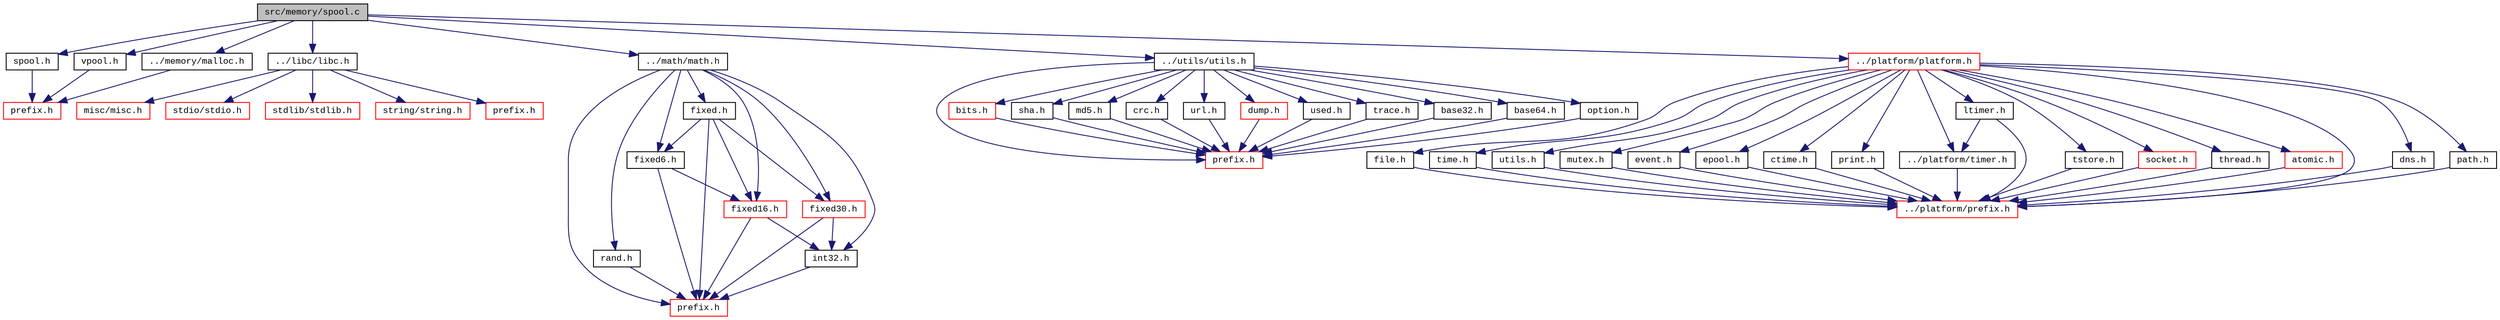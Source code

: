 digraph "src/memory/spool.c"
{
  edge [fontname="CourierNew",fontsize="10",labelfontname="CourierNew",labelfontsize="10"];
  node [fontname="CourierNew",fontsize="10",shape=record];
  Node1 [label="src/memory/spool.c",height=0.2,width=0.4,color="black", fillcolor="grey75", style="filled" fontcolor="black"];
  Node1 -> Node2 [color="midnightblue",fontsize="10",style="solid",fontname="CourierNew"];
  Node2 [label="spool.h",height=0.2,width=0.4,color="black", fillcolor="white", style="filled",URL="$d7/d0c/spool_8h.html"];
  Node2 -> Node3 [color="midnightblue",fontsize="10",style="solid",fontname="CourierNew"];
  Node3 [label="prefix.h",height=0.2,width=0.4,color="red", fillcolor="white", style="filled",URL="$d0/dad/memory_2prefix_8h_source.html"];
  Node1 -> Node4 [color="midnightblue",fontsize="10",style="solid",fontname="CourierNew"];
  Node4 [label="vpool.h",height=0.2,width=0.4,color="black", fillcolor="white", style="filled",URL="$d4/d83/vpool_8h.html"];
  Node4 -> Node3 [color="midnightblue",fontsize="10",style="solid",fontname="CourierNew"];
  Node1 -> Node5 [color="midnightblue",fontsize="10",style="solid",fontname="CourierNew"];
  Node5 [label="../memory/malloc.h",height=0.2,width=0.4,color="black", fillcolor="white", style="filled",URL="$d1/dd8/memory_2malloc_8h_source.html"];
  Node5 -> Node3 [color="midnightblue",fontsize="10",style="solid",fontname="CourierNew"];
  Node1 -> Node6 [color="midnightblue",fontsize="10",style="solid",fontname="CourierNew"];
  Node6 [label="../libc/libc.h",height=0.2,width=0.4,color="black", fillcolor="white", style="filled",URL="$db/dc8/libc_8h.html"];
  Node6 -> Node7 [color="midnightblue",fontsize="10",style="solid",fontname="CourierNew"];
  Node7 [label="prefix.h",height=0.2,width=0.4,color="red", fillcolor="white", style="filled",URL="$d4/df0/libc_2prefix_8h_source.html"];
  Node6 -> Node8 [color="midnightblue",fontsize="10",style="solid",fontname="CourierNew"];
  Node8 [label="misc/misc.h",height=0.2,width=0.4,color="red", fillcolor="white", style="filled",URL="$d4/d08/misc_8h.html"];
  Node6 -> Node9 [color="midnightblue",fontsize="10",style="solid",fontname="CourierNew"];
  Node9 [label="stdio/stdio.h",height=0.2,width=0.4,color="red", fillcolor="white", style="filled",URL="$d6/dd1/stdio_8h.html"];
  Node6 -> Node10 [color="midnightblue",fontsize="10",style="solid",fontname="CourierNew"];
  Node10 [label="stdlib/stdlib.h",height=0.2,width=0.4,color="red", fillcolor="white", style="filled",URL="$dc/d9c/stdlib_8h.html"];
  Node6 -> Node11 [color="midnightblue",fontsize="10",style="solid",fontname="CourierNew"];
  Node11 [label="string/string.h",height=0.2,width=0.4,color="red", fillcolor="white", style="filled",URL="$da/d52/libc_2string_2string_8h_source.html"];
  Node1 -> Node12 [color="midnightblue",fontsize="10",style="solid",fontname="CourierNew"];
  Node12 [label="../math/math.h",height=0.2,width=0.4,color="black", fillcolor="white", style="filled",URL="$d9/d8c/math_2math_8h_source.html"];
  Node12 -> Node13 [color="midnightblue",fontsize="10",style="solid",fontname="CourierNew"];
  Node13 [label="prefix.h",height=0.2,width=0.4,color="red", fillcolor="white", style="filled",URL="$d5/d8d/math_2prefix_8h_source.html"];
  Node12 -> Node14 [color="midnightblue",fontsize="10",style="solid",fontname="CourierNew"];
  Node14 [label="rand.h",height=0.2,width=0.4,color="black", fillcolor="white", style="filled",URL="$d5/d66/rand_8h.html"];
  Node14 -> Node13 [color="midnightblue",fontsize="10",style="solid",fontname="CourierNew"];
  Node12 -> Node15 [color="midnightblue",fontsize="10",style="solid",fontname="CourierNew"];
  Node15 [label="int32.h",height=0.2,width=0.4,color="black", fillcolor="white", style="filled",URL="$d9/d74/int32_8h.html"];
  Node15 -> Node13 [color="midnightblue",fontsize="10",style="solid",fontname="CourierNew"];
  Node12 -> Node16 [color="midnightblue",fontsize="10",style="solid",fontname="CourierNew"];
  Node16 [label="fixed6.h",height=0.2,width=0.4,color="black", fillcolor="white", style="filled",URL="$da/df6/fixed6_8h.html"];
  Node16 -> Node13 [color="midnightblue",fontsize="10",style="solid",fontname="CourierNew"];
  Node16 -> Node17 [color="midnightblue",fontsize="10",style="solid",fontname="CourierNew"];
  Node17 [label="fixed16.h",height=0.2,width=0.4,color="red", fillcolor="white", style="filled",URL="$d1/d1f/fixed16_8h.html"];
  Node17 -> Node13 [color="midnightblue",fontsize="10",style="solid",fontname="CourierNew"];
  Node17 -> Node15 [color="midnightblue",fontsize="10",style="solid",fontname="CourierNew"];
  Node12 -> Node17 [color="midnightblue",fontsize="10",style="solid",fontname="CourierNew"];
  Node12 -> Node18 [color="midnightblue",fontsize="10",style="solid",fontname="CourierNew"];
  Node18 [label="fixed30.h",height=0.2,width=0.4,color="red", fillcolor="white", style="filled",URL="$d0/de2/fixed30_8h.html"];
  Node18 -> Node13 [color="midnightblue",fontsize="10",style="solid",fontname="CourierNew"];
  Node18 -> Node15 [color="midnightblue",fontsize="10",style="solid",fontname="CourierNew"];
  Node12 -> Node19 [color="midnightblue",fontsize="10",style="solid",fontname="CourierNew"];
  Node19 [label="fixed.h",height=0.2,width=0.4,color="black", fillcolor="white", style="filled",URL="$dd/d58/fixed_8h.html"];
  Node19 -> Node13 [color="midnightblue",fontsize="10",style="solid",fontname="CourierNew"];
  Node19 -> Node16 [color="midnightblue",fontsize="10",style="solid",fontname="CourierNew"];
  Node19 -> Node17 [color="midnightblue",fontsize="10",style="solid",fontname="CourierNew"];
  Node19 -> Node18 [color="midnightblue",fontsize="10",style="solid",fontname="CourierNew"];
  Node1 -> Node20 [color="midnightblue",fontsize="10",style="solid",fontname="CourierNew"];
  Node20 [label="../utils/utils.h",height=0.2,width=0.4,color="black", fillcolor="white", style="filled",URL="$de/d2f/utils_2utils_8h_source.html"];
  Node20 -> Node21 [color="midnightblue",fontsize="10",style="solid",fontname="CourierNew"];
  Node21 [label="prefix.h",height=0.2,width=0.4,color="red", fillcolor="white", style="filled",URL="$de/d60/utils_2prefix_8h_source.html"];
  Node20 -> Node22 [color="midnightblue",fontsize="10",style="solid",fontname="CourierNew"];
  Node22 [label="bits.h",height=0.2,width=0.4,color="red", fillcolor="white", style="filled",URL="$df/db9/bits_8h_source.html"];
  Node22 -> Node21 [color="midnightblue",fontsize="10",style="solid",fontname="CourierNew"];
  Node20 -> Node23 [color="midnightblue",fontsize="10",style="solid",fontname="CourierNew"];
  Node23 [label="sha.h",height=0.2,width=0.4,color="black", fillcolor="white", style="filled",URL="$d9/d61/sha_8h.html"];
  Node23 -> Node21 [color="midnightblue",fontsize="10",style="solid",fontname="CourierNew"];
  Node20 -> Node24 [color="midnightblue",fontsize="10",style="solid",fontname="CourierNew"];
  Node24 [label="md5.h",height=0.2,width=0.4,color="black", fillcolor="white", style="filled",URL="$da/db0/md5_8h.html"];
  Node24 -> Node21 [color="midnightblue",fontsize="10",style="solid",fontname="CourierNew"];
  Node20 -> Node25 [color="midnightblue",fontsize="10",style="solid",fontname="CourierNew"];
  Node25 [label="crc.h",height=0.2,width=0.4,color="black", fillcolor="white", style="filled",URL="$dc/de6/crc_8h_source.html"];
  Node25 -> Node21 [color="midnightblue",fontsize="10",style="solid",fontname="CourierNew"];
  Node20 -> Node26 [color="midnightblue",fontsize="10",style="solid",fontname="CourierNew"];
  Node26 [label="url.h",height=0.2,width=0.4,color="black", fillcolor="white", style="filled",URL="$de/d6c/utils_2url_8h_source.html"];
  Node26 -> Node21 [color="midnightblue",fontsize="10",style="solid",fontname="CourierNew"];
  Node20 -> Node27 [color="midnightblue",fontsize="10",style="solid",fontname="CourierNew"];
  Node27 [label="dump.h",height=0.2,width=0.4,color="red", fillcolor="white", style="filled",URL="$d5/de5/dump_8h.html"];
  Node27 -> Node21 [color="midnightblue",fontsize="10",style="solid",fontname="CourierNew"];
  Node20 -> Node28 [color="midnightblue",fontsize="10",style="solid",fontname="CourierNew"];
  Node28 [label="used.h",height=0.2,width=0.4,color="black", fillcolor="white", style="filled",URL="$d4/d2b/used_8h.html"];
  Node28 -> Node21 [color="midnightblue",fontsize="10",style="solid",fontname="CourierNew"];
  Node20 -> Node29 [color="midnightblue",fontsize="10",style="solid",fontname="CourierNew"];
  Node29 [label="trace.h",height=0.2,width=0.4,color="black", fillcolor="white", style="filled",URL="$da/d18/utils_2trace_8h_source.html"];
  Node29 -> Node21 [color="midnightblue",fontsize="10",style="solid",fontname="CourierNew"];
  Node20 -> Node30 [color="midnightblue",fontsize="10",style="solid",fontname="CourierNew"];
  Node30 [label="base32.h",height=0.2,width=0.4,color="black", fillcolor="white", style="filled",URL="$d8/d33/base32_8h.html"];
  Node30 -> Node21 [color="midnightblue",fontsize="10",style="solid",fontname="CourierNew"];
  Node20 -> Node31 [color="midnightblue",fontsize="10",style="solid",fontname="CourierNew"];
  Node31 [label="base64.h",height=0.2,width=0.4,color="black", fillcolor="white", style="filled",URL="$d2/d6f/base64_8h_source.html"];
  Node31 -> Node21 [color="midnightblue",fontsize="10",style="solid",fontname="CourierNew"];
  Node20 -> Node32 [color="midnightblue",fontsize="10",style="solid",fontname="CourierNew"];
  Node32 [label="option.h",height=0.2,width=0.4,color="black", fillcolor="white", style="filled",URL="$db/db8/option_8h.html"];
  Node32 -> Node21 [color="midnightblue",fontsize="10",style="solid",fontname="CourierNew"];
  Node1 -> Node33 [color="midnightblue",fontsize="10",style="solid",fontname="CourierNew"];
  Node33 [label="../platform/platform.h",height=0.2,width=0.4,color="red", fillcolor="white", style="filled",URL="$de/d03/platform_8h.html"];
  Node33 -> Node34 [color="midnightblue",fontsize="10",style="solid",fontname="CourierNew"];
  Node34 [label="../platform/prefix.h",height=0.2,width=0.4,color="red", fillcolor="white", style="filled",URL="$db/dfa/platform_2prefix_8h_source.html"];
  Node33 -> Node35 [color="midnightblue",fontsize="10",style="solid",fontname="CourierNew"];
  Node35 [label="dns.h",height=0.2,width=0.4,color="black", fillcolor="white", style="filled",URL="$d9/d31/platform_2dns_8h_source.html"];
  Node35 -> Node34 [color="midnightblue",fontsize="10",style="solid",fontname="CourierNew"];
  Node33 -> Node36 [color="midnightblue",fontsize="10",style="solid",fontname="CourierNew"];
  Node36 [label="path.h",height=0.2,width=0.4,color="black", fillcolor="white", style="filled",URL="$d7/dd4/path_8h_source.html"];
  Node36 -> Node34 [color="midnightblue",fontsize="10",style="solid",fontname="CourierNew"];
  Node33 -> Node37 [color="midnightblue",fontsize="10",style="solid",fontname="CourierNew"];
  Node37 [label="file.h",height=0.2,width=0.4,color="black", fillcolor="white", style="filled",URL="$d2/d4d/file_8h.html"];
  Node37 -> Node34 [color="midnightblue",fontsize="10",style="solid",fontname="CourierNew"];
  Node33 -> Node38 [color="midnightblue",fontsize="10",style="solid",fontname="CourierNew"];
  Node38 [label="time.h",height=0.2,width=0.4,color="black", fillcolor="white", style="filled",URL="$db/d97/platform_2time_8h_source.html"];
  Node38 -> Node34 [color="midnightblue",fontsize="10",style="solid",fontname="CourierNew"];
  Node33 -> Node39 [color="midnightblue",fontsize="10",style="solid",fontname="CourierNew"];
  Node39 [label="utils.h",height=0.2,width=0.4,color="black", fillcolor="white", style="filled",URL="$db/ddd/platform_2utils_8h_source.html"];
  Node39 -> Node34 [color="midnightblue",fontsize="10",style="solid",fontname="CourierNew"];
  Node33 -> Node40 [color="midnightblue",fontsize="10",style="solid",fontname="CourierNew"];
  Node40 [label="mutex.h",height=0.2,width=0.4,color="black", fillcolor="white", style="filled",URL="$d0/df8/mutex_8h.html"];
  Node40 -> Node34 [color="midnightblue",fontsize="10",style="solid",fontname="CourierNew"];
  Node33 -> Node41 [color="midnightblue",fontsize="10",style="solid",fontname="CourierNew"];
  Node41 [label="event.h",height=0.2,width=0.4,color="black", fillcolor="white", style="filled",URL="$dd/d20/event_8h.html"];
  Node41 -> Node34 [color="midnightblue",fontsize="10",style="solid",fontname="CourierNew"];
  Node33 -> Node42 [color="midnightblue",fontsize="10",style="solid",fontname="CourierNew"];
  Node42 [label="epool.h",height=0.2,width=0.4,color="black", fillcolor="white", style="filled",URL="$db/da4/epool_8h.html"];
  Node42 -> Node34 [color="midnightblue",fontsize="10",style="solid",fontname="CourierNew"];
  Node33 -> Node43 [color="midnightblue",fontsize="10",style="solid",fontname="CourierNew"];
  Node43 [label="ctime.h",height=0.2,width=0.4,color="black", fillcolor="white", style="filled",URL="$d4/d0b/ctime_8h.html"];
  Node43 -> Node34 [color="midnightblue",fontsize="10",style="solid",fontname="CourierNew"];
  Node33 -> Node44 [color="midnightblue",fontsize="10",style="solid",fontname="CourierNew"];
  Node44 [label="../platform/timer.h",height=0.2,width=0.4,color="black", fillcolor="white", style="filled",URL="$d5/dd0/timer_8h.html"];
  Node44 -> Node34 [color="midnightblue",fontsize="10",style="solid",fontname="CourierNew"];
  Node33 -> Node45 [color="midnightblue",fontsize="10",style="solid",fontname="CourierNew"];
  Node45 [label="print.h",height=0.2,width=0.4,color="black", fillcolor="white", style="filled",URL="$d5/d77/print_8h.html"];
  Node45 -> Node34 [color="midnightblue",fontsize="10",style="solid",fontname="CourierNew"];
  Node33 -> Node46 [color="midnightblue",fontsize="10",style="solid",fontname="CourierNew"];
  Node46 [label="ltimer.h",height=0.2,width=0.4,color="black", fillcolor="white", style="filled",URL="$d5/d7d/ltimer_8h.html"];
  Node46 -> Node34 [color="midnightblue",fontsize="10",style="solid",fontname="CourierNew"];
  Node46 -> Node44 [color="midnightblue",fontsize="10",style="solid",fontname="CourierNew"];
  Node33 -> Node47 [color="midnightblue",fontsize="10",style="solid",fontname="CourierNew"];
  Node47 [label="tstore.h",height=0.2,width=0.4,color="black", fillcolor="white", style="filled",URL="$de/d1b/tstore_8h.html"];
  Node47 -> Node34 [color="midnightblue",fontsize="10",style="solid",fontname="CourierNew"];
  Node33 -> Node48 [color="midnightblue",fontsize="10",style="solid",fontname="CourierNew"];
  Node48 [label="socket.h",height=0.2,width=0.4,color="red", fillcolor="white", style="filled",URL="$da/ddd/socket_8h.html"];
  Node48 -> Node34 [color="midnightblue",fontsize="10",style="solid",fontname="CourierNew"];
  Node33 -> Node49 [color="midnightblue",fontsize="10",style="solid",fontname="CourierNew"];
  Node49 [label="thread.h",height=0.2,width=0.4,color="black", fillcolor="white", style="filled",URL="$db/dd5/thread_8h.html"];
  Node49 -> Node34 [color="midnightblue",fontsize="10",style="solid",fontname="CourierNew"];
  Node33 -> Node50 [color="midnightblue",fontsize="10",style="solid",fontname="CourierNew"];
  Node50 [label="atomic.h",height=0.2,width=0.4,color="red", fillcolor="white", style="filled",URL="$dd/d02/atomic_8h_source.html"];
  Node50 -> Node34 [color="midnightblue",fontsize="10",style="solid",fontname="CourierNew"];
}
